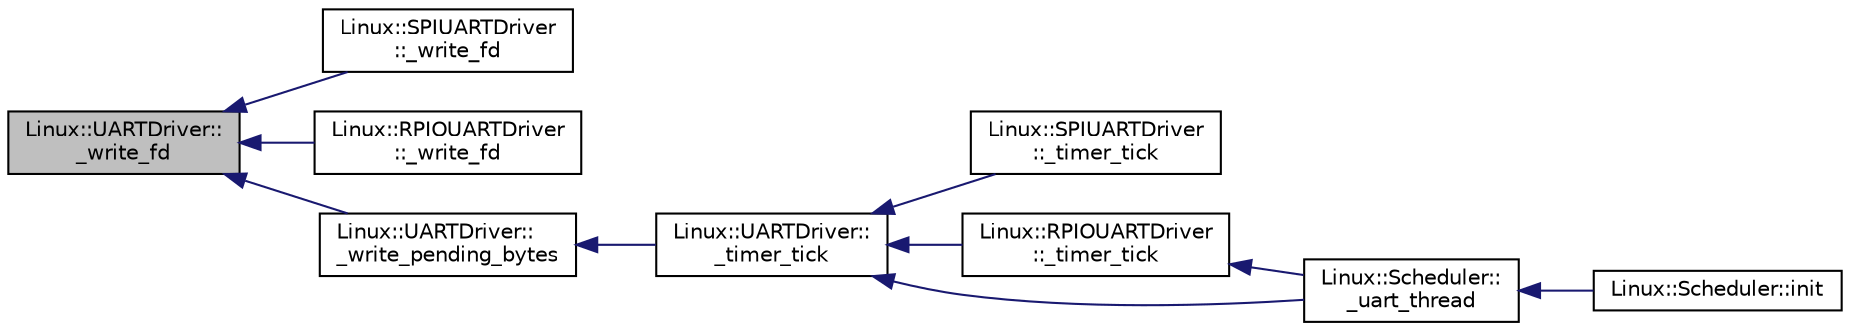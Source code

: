 digraph "Linux::UARTDriver::_write_fd"
{
 // INTERACTIVE_SVG=YES
  edge [fontname="Helvetica",fontsize="10",labelfontname="Helvetica",labelfontsize="10"];
  node [fontname="Helvetica",fontsize="10",shape=record];
  rankdir="LR";
  Node1 [label="Linux::UARTDriver::\l_write_fd",height=0.2,width=0.4,color="black", fillcolor="grey75", style="filled", fontcolor="black"];
  Node1 -> Node2 [dir="back",color="midnightblue",fontsize="10",style="solid",fontname="Helvetica"];
  Node2 [label="Linux::SPIUARTDriver\l::_write_fd",height=0.2,width=0.4,color="black", fillcolor="white", style="filled",URL="$classLinux_1_1SPIUARTDriver.html#aac5f3f993e2270c5d99f6d46e639a8b7"];
  Node1 -> Node3 [dir="back",color="midnightblue",fontsize="10",style="solid",fontname="Helvetica"];
  Node3 [label="Linux::RPIOUARTDriver\l::_write_fd",height=0.2,width=0.4,color="black", fillcolor="white", style="filled",URL="$classLinux_1_1RPIOUARTDriver.html#a28f3b5fd255a2f51fd0bfa2189451b32"];
  Node1 -> Node4 [dir="back",color="midnightblue",fontsize="10",style="solid",fontname="Helvetica"];
  Node4 [label="Linux::UARTDriver::\l_write_pending_bytes",height=0.2,width=0.4,color="black", fillcolor="white", style="filled",URL="$classLinux_1_1UARTDriver.html#a9d1e3a24e3ad028cad337132cf3a3f7f"];
  Node4 -> Node5 [dir="back",color="midnightblue",fontsize="10",style="solid",fontname="Helvetica"];
  Node5 [label="Linux::UARTDriver::\l_timer_tick",height=0.2,width=0.4,color="black", fillcolor="white", style="filled",URL="$classLinux_1_1UARTDriver.html#a0518ce1498288dc92caf6bec9ed99b1b"];
  Node5 -> Node6 [dir="back",color="midnightblue",fontsize="10",style="solid",fontname="Helvetica"];
  Node6 [label="Linux::SPIUARTDriver\l::_timer_tick",height=0.2,width=0.4,color="black", fillcolor="white", style="filled",URL="$classLinux_1_1SPIUARTDriver.html#a25fbec9378c29b768394458954027ac5"];
  Node5 -> Node7 [dir="back",color="midnightblue",fontsize="10",style="solid",fontname="Helvetica"];
  Node7 [label="Linux::RPIOUARTDriver\l::_timer_tick",height=0.2,width=0.4,color="black", fillcolor="white", style="filled",URL="$classLinux_1_1RPIOUARTDriver.html#ab5553bf130bd1b133d8c03fd67b769be"];
  Node7 -> Node8 [dir="back",color="midnightblue",fontsize="10",style="solid",fontname="Helvetica"];
  Node8 [label="Linux::Scheduler::\l_uart_thread",height=0.2,width=0.4,color="black", fillcolor="white", style="filled",URL="$classLinux_1_1Scheduler.html#a599c62f8da5b055f5c3aca38b39de583"];
  Node8 -> Node9 [dir="back",color="midnightblue",fontsize="10",style="solid",fontname="Helvetica"];
  Node9 [label="Linux::Scheduler::init",height=0.2,width=0.4,color="black", fillcolor="white", style="filled",URL="$classLinux_1_1Scheduler.html#a58e61fba523c82d8c0f7f26f4e1b0ff8"];
  Node5 -> Node8 [dir="back",color="midnightblue",fontsize="10",style="solid",fontname="Helvetica"];
}
